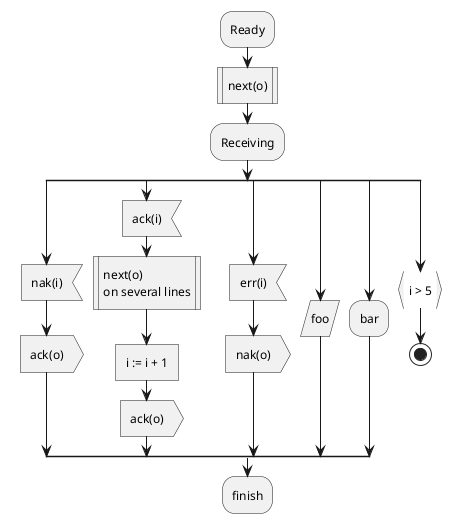 ' 6.21.2 SDL using final separator (Deprecated form)
@startuml
	:Ready;
	:next(o)|
	:Receiving;
	split
	:nak(i)<
	:ack(o)>
	split again
	:ack(i)<
	:next(o)
	on several lines|
	:i := i + 1]
	:ack(o)>
	split again
	:err(i)<
	:nak(o)>
	split again
	:foo/
	split again
	:bar\\
	split again
	:i > 5}
	stop
	end split
	:finish;
@enduml


